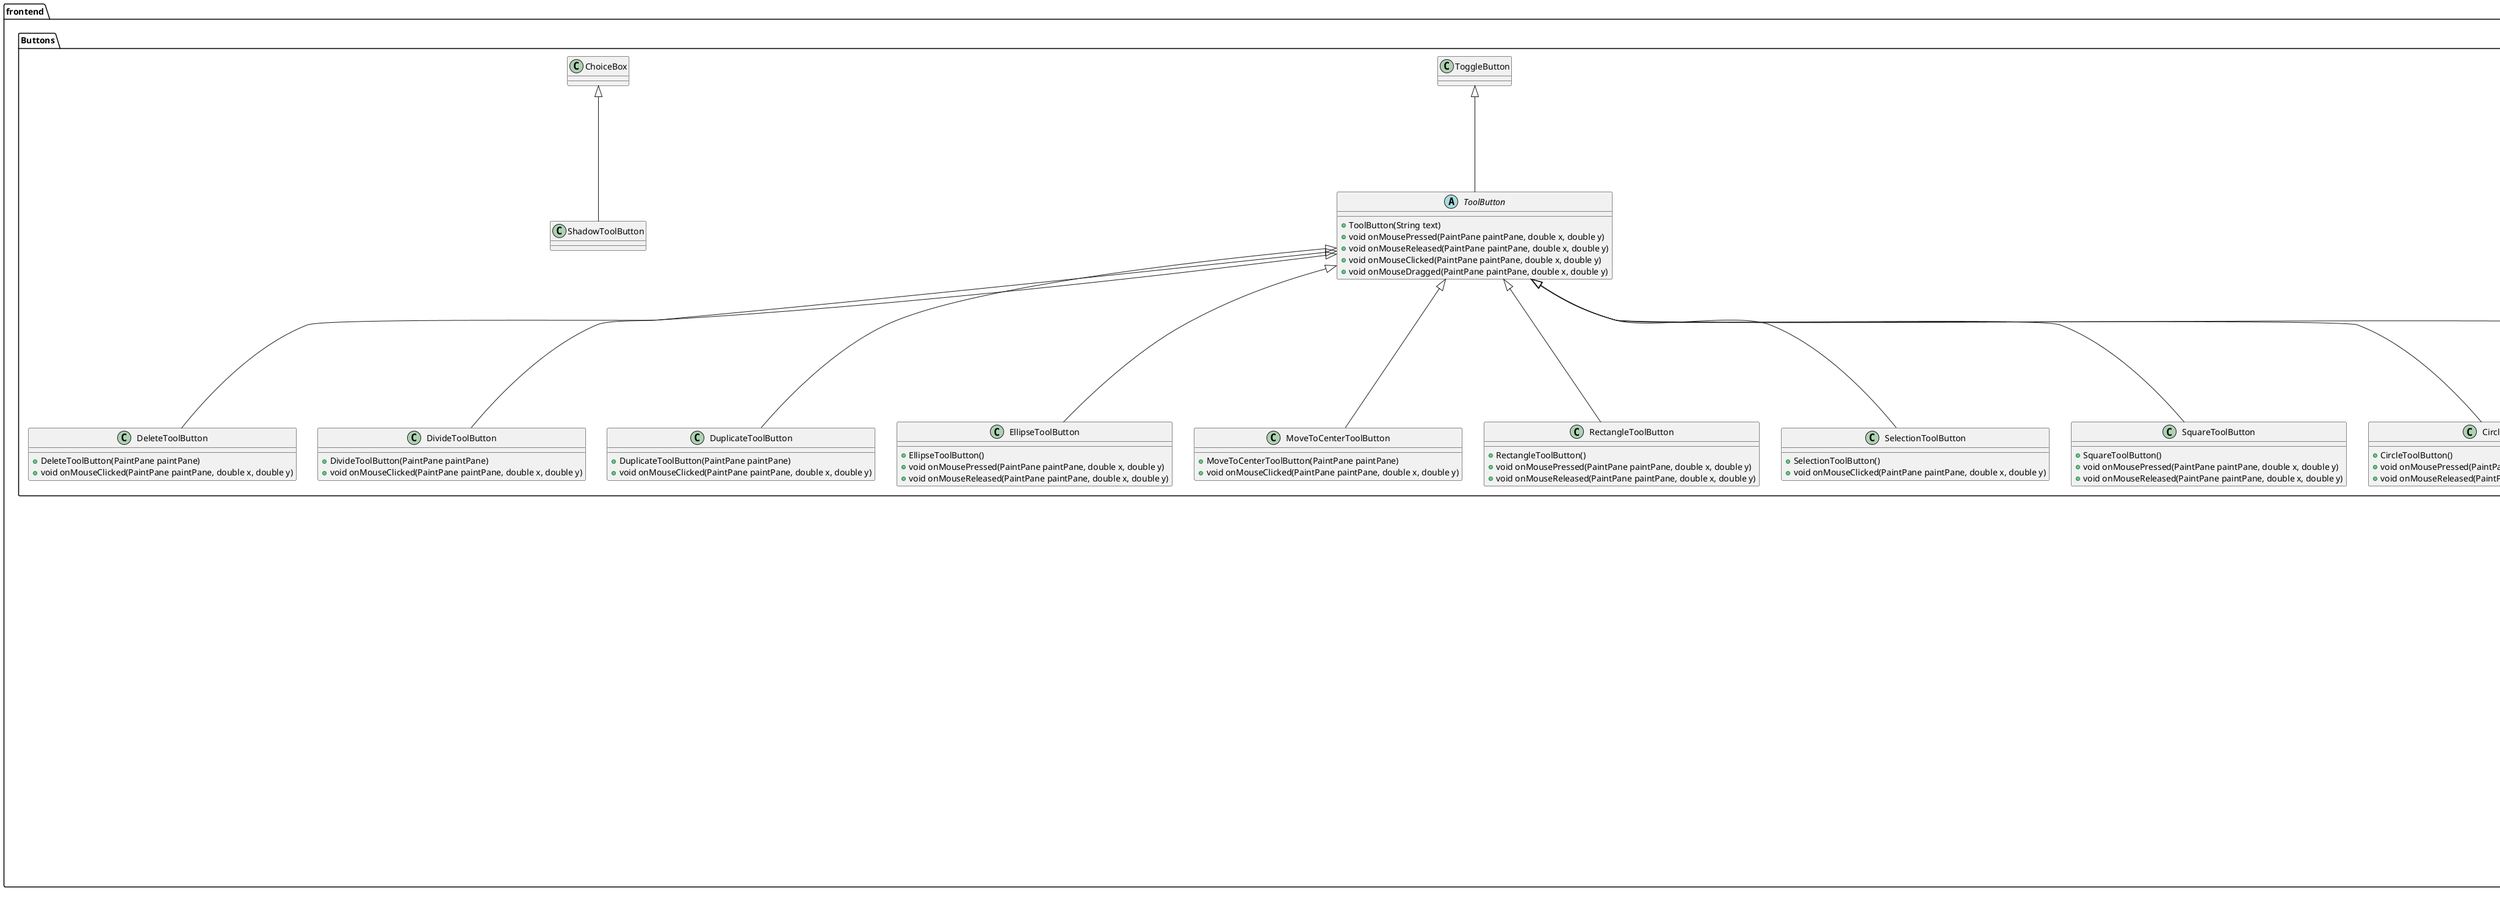 @startuml

package backend.model {
    class Point {
        - double x
        - double y
        + double getX()
        + double getY()
        + void setX(double x)
        + void setY(double y)
        + String toString()
    }

    abstract class Figure {
        - Point startPoint
        - Point endPoint
        + Figure(Point startPoint, Point endPoint)
        + String toString()
        + Point getStartPoint()
        + Point getEndPoint()
        + abstract double area()
        + abstract double perimeter()
        + abstract void draw(double diffX, double diffY)
        + abstract boolean containsPoint(Point point)
    }

    class Ellipse extends Figure {
        - Point centerPoint
        - double sMayorAxis
        - double sMinorAxis
        + Ellipse(Point startPoint, Point endPoint)
        + String toString()
        + Point getCenterPoint()
        + double getsMayorAxis()
        + double getsMinorAxis()
        + void setsMayorAxis(double sMayorAxis)
        + void setsMinorAxis(double sMinorAxis)
        + double area()
        + double perimeter()
        + void draw(double diffX, double diffY)
        + boolean containsPoint(Point point)
        + Ellipse clone()
    }

    class Circle extends Ellipse {
        - double radius
        + Circle(Point startPoint, Point endPoint)
        + String toString()
        + double getRadius()
        + boolean containsPoint(Point point)
    }

    class Rectangle extends Figure {
        + Rectangle(Point startPoint, Point endPoint)
        + String toString()
        + double area()
        + double perimeter()
        + void draw(double diffX, double diffY)
        + boolean containsPoint(Point point)
    }

    class Square extends Rectangle {
        + Square(Point startPoint, Point endPoint)
        + String toString()
        + boolean containsPoint(Point point)
    }
}

package backend {
    class CanvasState {
        - List<Figure> list
        + void addFigure(Figure figure)
        + void deleteFigure(Figure figure)
        + Iterable<Figure> figures()
    }
}

package frontend {
    class AppLauncher {
        + void main(String[] args)
        + void start(Stage primaryStage)
    }

    class AppMenuBar {
        + AppMenuBar()
    }

    class MainFrame {
        - CanvasState canvasState
        - PaintPane paintPane
        - AppMenuBar appMenuBar
        - StatusPane statusPane
        + MainFrame(CanvasState canvasState)
    }

    class PaintPane {
        - CanvasState canvasState
        - GraphicsContext gc
        - Figure selectedFigure
        - Point startPoint
        - Color lineColor
        + PaintPane(CanvasState canvasState, StatusPane statusPane)
        + void redrawCanvas()
        + GraphicsContext getGc()
        + Figure findFigureAtPoint(Point point)
        + void removeFigure(Figure figure)
        + double getCanvasWidth()
        + double getCanvasHeight()
    }

    class StatusPane {
        - Label statusLabel
        + StatusPane()
        + void updateStatus(String text)
    }
}

package frontend.Renders {
    abstract class FigureRenderer {
        + abstract void render(Figure figure, GraphicsContext gc)
    }

    class CircleRenderer extends FigureRenderer {
        + void render(Figure figure, GraphicsContext gc)
    }

    class EllipseRenderer extends FigureRenderer {
        + void render(Figure figure, GraphicsContext gc)
    }

    class RectangleRenderer extends FigureRenderer {
        + void render(Figure figure, GraphicsContext gc)
    }

    class SquareRenderer extends RectangleRenderer {
    }
}

package frontend.Buttons {
    abstract class ToolButton extends ToggleButton {
        + ToolButton(String text)
        + void onMousePressed(PaintPane paintPane, double x, double y)
        + void onMouseReleased(PaintPane paintPane, double x, double y)
        + void onMouseClicked(PaintPane paintPane, double x, double y)
        + void onMouseDragged(PaintPane paintPane, double x, double y)
    }

    class DeleteToolButton extends ToolButton {
        + DeleteToolButton(PaintPane paintPane)
        + void onMouseClicked(PaintPane paintPane, double x, double y)
    }

    class DivideToolButton extends ToolButton {
        + DivideToolButton(PaintPane paintPane)
        + void onMouseClicked(PaintPane paintPane, double x, double y)
    }

    class DuplicateToolButton extends ToolButton {
        + DuplicateToolButton(PaintPane paintPane)
        + void onMouseClicked(PaintPane paintPane, double x, double y)
    }

    class EllipseToolButton extends ToolButton {
        + EllipseToolButton()
        + void onMousePressed(PaintPane paintPane, double x, double y)
        + void onMouseReleased(PaintPane paintPane, double x, double y)
    }

    class MoveToCenterToolButton extends ToolButton {
        + MoveToCenterToolButton(PaintPane paintPane)
        + void onMouseClicked(PaintPane paintPane, double x, double y)
    }

    class RectangleToolButton extends ToolButton {
        + RectangleToolButton()
        + void onMousePressed(PaintPane paintPane, double x, double y)
        + void onMouseReleased(PaintPane paintPane, double x, double y)
    }

    class SelectionToolButton extends ToolButton {
        + SelectionToolButton()
        + void onMouseClicked(PaintPane paintPane, double x, double y)
    }

    class ShadowToolButton extends ChoiceBox {
    }

    class SquareToolButton extends ToolButton {
        + SquareToolButton()
        + void onMousePressed(PaintPane paintPane, double x, double y)
        + void onMouseReleased(PaintPane paintPane, double x, double y)
    }

    class CircleToolButton extends ToolButton {
        + CircleToolButton()
        + void onMousePressed(PaintPane paintPane, double x, double y)
        + void onMouseReleased(PaintPane paintPane, double x, double y)
    }

    class CenterToolButton extends ToolButton {
        + CenterToolButton(PaintPane paintPane)
        + void onMouseClicked(PaintPane paintPane, double x, double y)
    }
}

frontend.AppLauncher --> backend.CanvasState
frontend.MainFrame --> backend.CanvasState
frontend.PaintPane --> backend.CanvasState
frontend.PaintPane --> frontend.StatusPane
frontend.MainFrame --> frontend.PaintPane
frontend.MainFrame --> frontend.AppMenuBar
frontend.MainFrame --> frontend.StatusPane
frontend.PaintPane --> backend.model.Figure
frontend.PaintPane --> backend.model.Point
frontend.PaintPane --> frontend.Renders.FigureRenderer


@enduml
